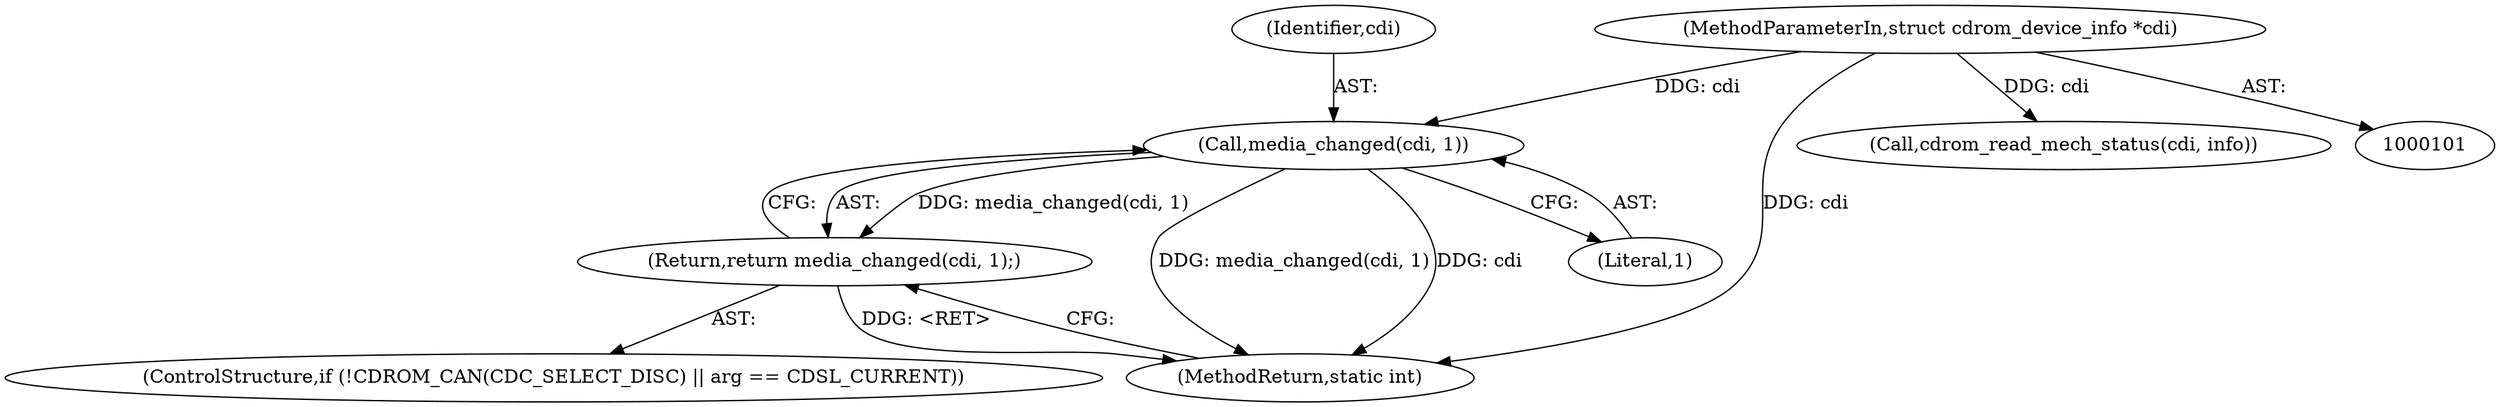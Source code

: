 digraph "0_linux_9de4ee40547fd315d4a0ed1dd15a2fa3559ad707@pointer" {
"1000126" [label="(Call,media_changed(cdi, 1))"];
"1000102" [label="(MethodParameterIn,struct cdrom_device_info *cdi)"];
"1000125" [label="(Return,return media_changed(cdi, 1);)"];
"1000128" [label="(Literal,1)"];
"1000125" [label="(Return,return media_changed(cdi, 1);)"];
"1000153" [label="(Call,cdrom_read_mech_status(cdi, info))"];
"1000126" [label="(Call,media_changed(cdi, 1))"];
"1000102" [label="(MethodParameterIn,struct cdrom_device_info *cdi)"];
"1000127" [label="(Identifier,cdi)"];
"1000117" [label="(ControlStructure,if (!CDROM_CAN(CDC_SELECT_DISC) || arg == CDSL_CURRENT))"];
"1000172" [label="(MethodReturn,static int)"];
"1000126" -> "1000125"  [label="AST: "];
"1000126" -> "1000128"  [label="CFG: "];
"1000127" -> "1000126"  [label="AST: "];
"1000128" -> "1000126"  [label="AST: "];
"1000125" -> "1000126"  [label="CFG: "];
"1000126" -> "1000172"  [label="DDG: media_changed(cdi, 1)"];
"1000126" -> "1000172"  [label="DDG: cdi"];
"1000126" -> "1000125"  [label="DDG: media_changed(cdi, 1)"];
"1000102" -> "1000126"  [label="DDG: cdi"];
"1000102" -> "1000101"  [label="AST: "];
"1000102" -> "1000172"  [label="DDG: cdi"];
"1000102" -> "1000153"  [label="DDG: cdi"];
"1000125" -> "1000117"  [label="AST: "];
"1000172" -> "1000125"  [label="CFG: "];
"1000125" -> "1000172"  [label="DDG: <RET>"];
}
